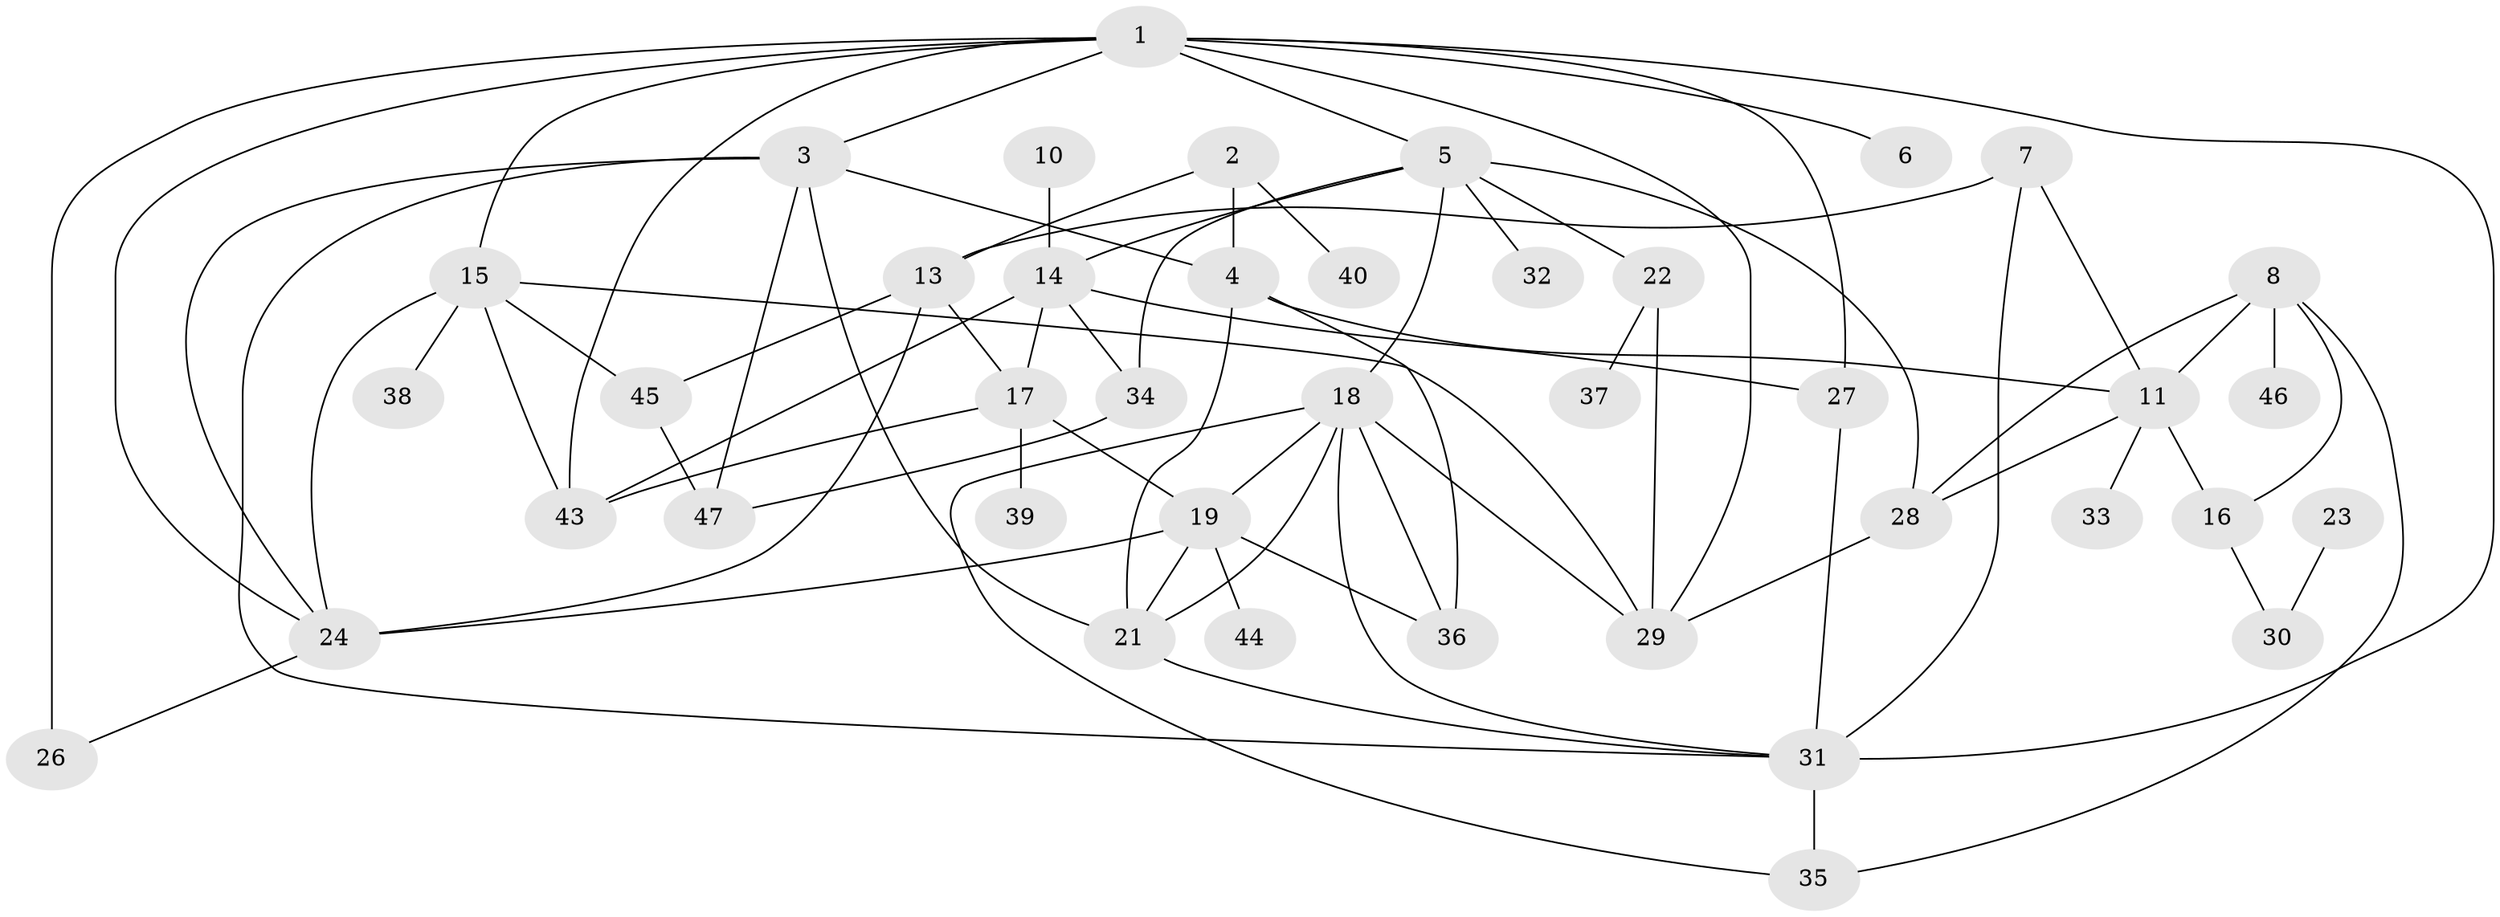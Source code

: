 // original degree distribution, {3: 0.20430107526881722, 2: 0.17204301075268819, 8: 0.010752688172043012, 1: 0.25806451612903225, 0: 0.043010752688172046, 4: 0.16129032258064516, 5: 0.08602150537634409, 6: 0.053763440860215055, 7: 0.010752688172043012}
// Generated by graph-tools (version 1.1) at 2025/33/03/09/25 02:33:32]
// undirected, 41 vertices, 75 edges
graph export_dot {
graph [start="1"]
  node [color=gray90,style=filled];
  1;
  2;
  3;
  4;
  5;
  6;
  7;
  8;
  10;
  11;
  13;
  14;
  15;
  16;
  17;
  18;
  19;
  21;
  22;
  23;
  24;
  26;
  27;
  28;
  29;
  30;
  31;
  32;
  33;
  34;
  35;
  36;
  37;
  38;
  39;
  40;
  43;
  44;
  45;
  46;
  47;
  1 -- 3 [weight=1.0];
  1 -- 5 [weight=1.0];
  1 -- 6 [weight=1.0];
  1 -- 15 [weight=1.0];
  1 -- 24 [weight=1.0];
  1 -- 26 [weight=2.0];
  1 -- 27 [weight=1.0];
  1 -- 29 [weight=1.0];
  1 -- 31 [weight=2.0];
  1 -- 43 [weight=1.0];
  2 -- 4 [weight=2.0];
  2 -- 13 [weight=1.0];
  2 -- 40 [weight=1.0];
  3 -- 4 [weight=1.0];
  3 -- 21 [weight=1.0];
  3 -- 24 [weight=1.0];
  3 -- 31 [weight=1.0];
  3 -- 47 [weight=1.0];
  4 -- 11 [weight=1.0];
  4 -- 21 [weight=1.0];
  4 -- 36 [weight=1.0];
  5 -- 14 [weight=1.0];
  5 -- 18 [weight=1.0];
  5 -- 22 [weight=1.0];
  5 -- 28 [weight=1.0];
  5 -- 32 [weight=1.0];
  5 -- 34 [weight=1.0];
  7 -- 11 [weight=1.0];
  7 -- 13 [weight=1.0];
  7 -- 31 [weight=1.0];
  8 -- 11 [weight=1.0];
  8 -- 16 [weight=1.0];
  8 -- 28 [weight=1.0];
  8 -- 35 [weight=1.0];
  8 -- 46 [weight=1.0];
  10 -- 14 [weight=3.0];
  11 -- 16 [weight=1.0];
  11 -- 28 [weight=1.0];
  11 -- 33 [weight=1.0];
  13 -- 17 [weight=1.0];
  13 -- 24 [weight=2.0];
  13 -- 45 [weight=1.0];
  14 -- 17 [weight=1.0];
  14 -- 27 [weight=1.0];
  14 -- 34 [weight=1.0];
  14 -- 43 [weight=1.0];
  15 -- 24 [weight=1.0];
  15 -- 29 [weight=2.0];
  15 -- 38 [weight=1.0];
  15 -- 43 [weight=1.0];
  15 -- 45 [weight=1.0];
  16 -- 30 [weight=1.0];
  17 -- 19 [weight=1.0];
  17 -- 39 [weight=1.0];
  17 -- 43 [weight=1.0];
  18 -- 19 [weight=1.0];
  18 -- 21 [weight=1.0];
  18 -- 29 [weight=1.0];
  18 -- 31 [weight=1.0];
  18 -- 35 [weight=1.0];
  18 -- 36 [weight=1.0];
  19 -- 21 [weight=1.0];
  19 -- 24 [weight=1.0];
  19 -- 36 [weight=1.0];
  19 -- 44 [weight=1.0];
  21 -- 31 [weight=1.0];
  22 -- 29 [weight=1.0];
  22 -- 37 [weight=1.0];
  23 -- 30 [weight=1.0];
  24 -- 26 [weight=1.0];
  27 -- 31 [weight=1.0];
  28 -- 29 [weight=1.0];
  31 -- 35 [weight=1.0];
  34 -- 47 [weight=1.0];
  45 -- 47 [weight=1.0];
}

